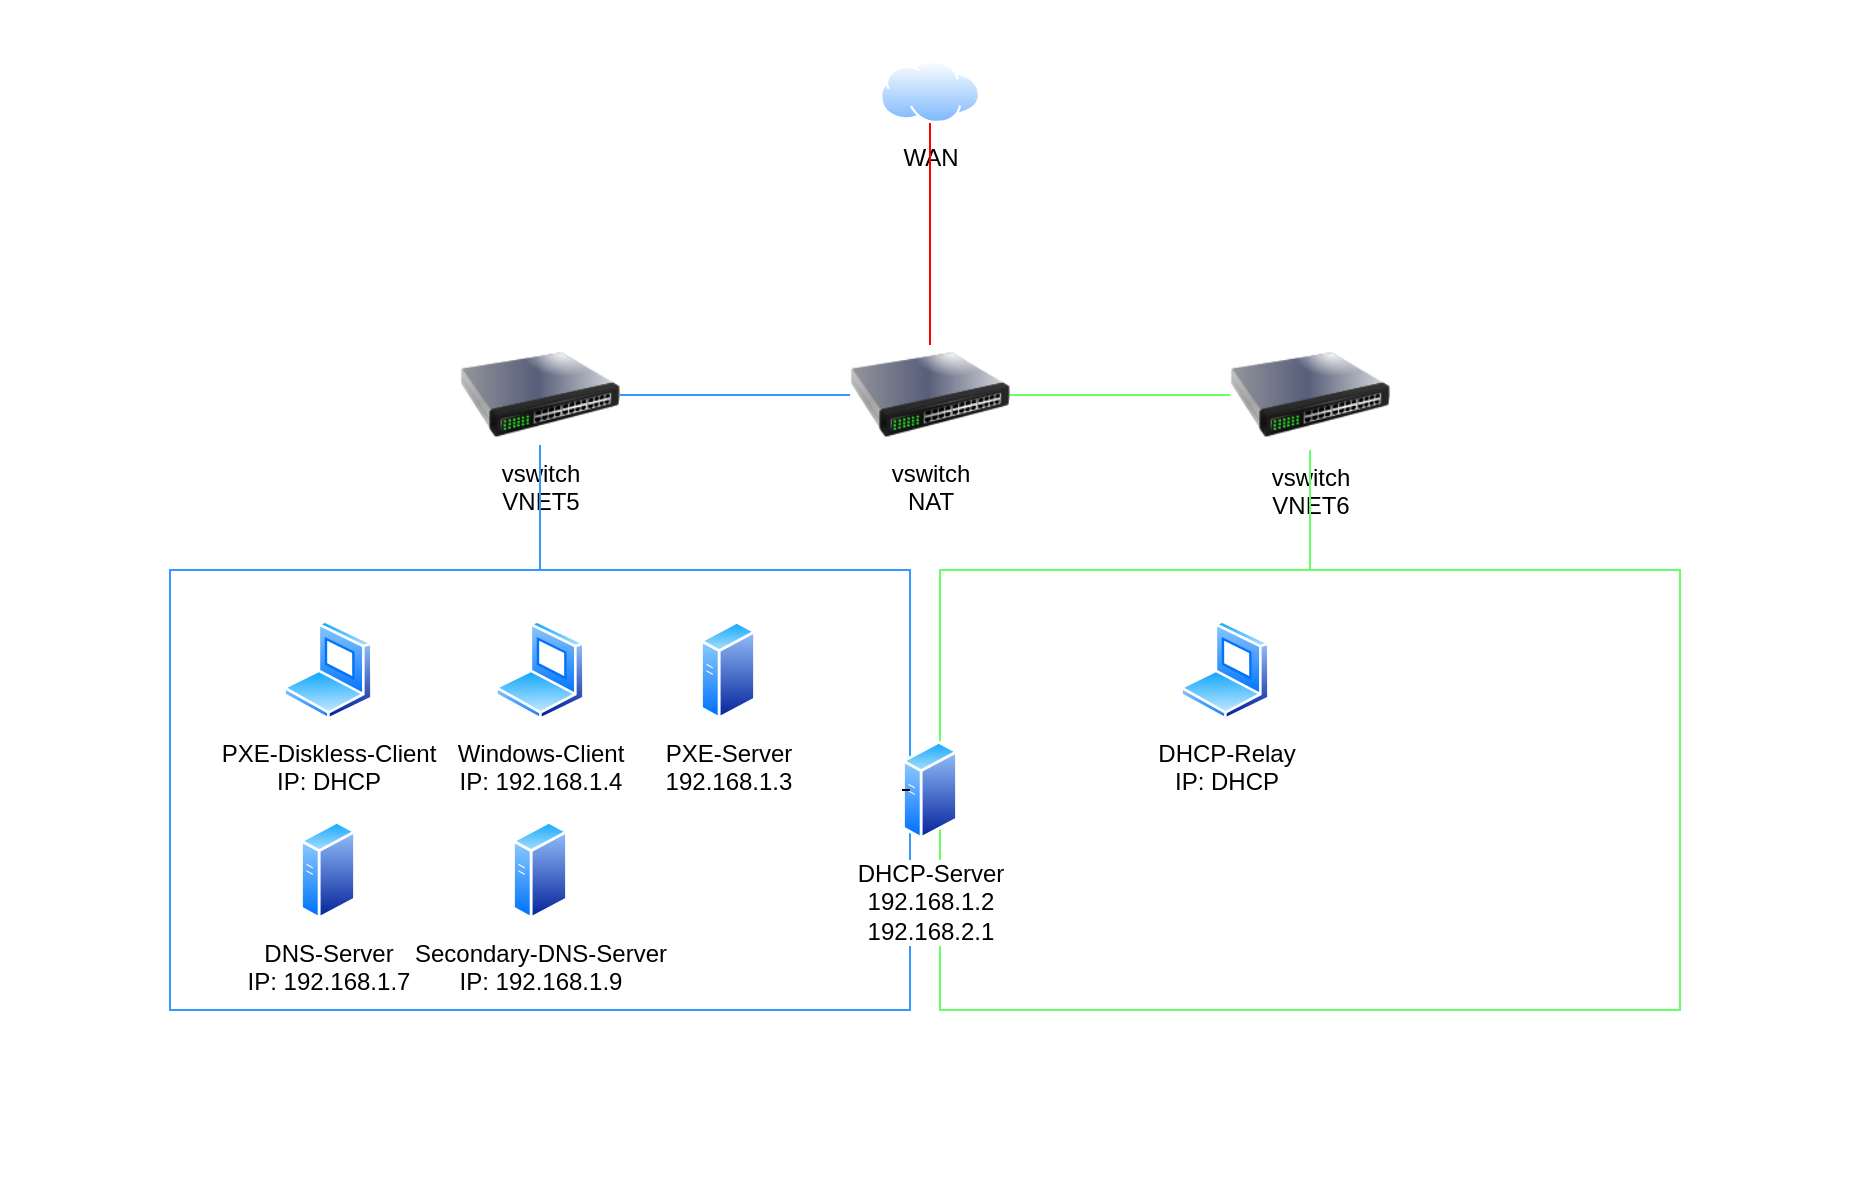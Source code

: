 <mxfile version="23.1.5" type="device">
  <diagram name="Page-1" id="fupJLmAl7Hud7uF2GurD">
    <mxGraphModel dx="1885" dy="1095" grid="1" gridSize="10" guides="1" tooltips="1" connect="1" arrows="1" fold="1" page="1" pageScale="1" pageWidth="850" pageHeight="1100" background="none" math="0" shadow="0">
      <root>
        <mxCell id="0" />
        <mxCell id="1" parent="0" />
        <mxCell id="25ecDG9q_ybwhCR9VPCe-3" value="" style="rounded=0;whiteSpace=wrap;html=1;strokeColor=none;" parent="1" vertex="1">
          <mxGeometry y="70" width="930" height="600" as="geometry" />
        </mxCell>
        <mxCell id="TTqqyENwrC3padP_ZBtG-1" value="" style="rounded=0;whiteSpace=wrap;html=1;strokeColor=#66FF66;" parent="1" vertex="1">
          <mxGeometry x="470" y="355" width="370" height="220" as="geometry" />
        </mxCell>
        <mxCell id="W2UvnLE42ZpJzcV71eIw-12" value="" style="rounded=0;whiteSpace=wrap;html=1;strokeColor=#3399FF;" parent="1" vertex="1">
          <mxGeometry x="85" y="355" width="370" height="220" as="geometry" />
        </mxCell>
        <mxCell id="W2UvnLE42ZpJzcV71eIw-1" value="WAN" style="image;aspect=fixed;perimeter=ellipsePerimeter;html=1;align=center;shadow=0;dashed=0;spacingTop=3;image=img/lib/active_directory/internet_cloud.svg;" parent="1" vertex="1">
          <mxGeometry x="440" y="100" width="50" height="31.5" as="geometry" />
        </mxCell>
        <mxCell id="W2UvnLE42ZpJzcV71eIw-2" value="vswitch&lt;br&gt;VNET5" style="image;html=1;image=img/lib/clip_art/networking/Switch_128x128.png" parent="1" vertex="1">
          <mxGeometry x="230" y="242.5" width="80" height="50" as="geometry" />
        </mxCell>
        <mxCell id="W2UvnLE42ZpJzcV71eIw-4" value="vswitch&lt;br&gt;VNET6" style="image;html=1;image=img/lib/clip_art/networking/Switch_128x128.png" parent="1" vertex="1">
          <mxGeometry x="615" y="240" width="80" height="55" as="geometry" />
        </mxCell>
        <mxCell id="W2UvnLE42ZpJzcV71eIw-5" value="PXE-Diskless-Client&lt;div&gt;IP: DHCP&lt;/div&gt;" style="image;aspect=fixed;perimeter=ellipsePerimeter;html=1;align=center;shadow=0;dashed=0;spacingTop=3;image=img/lib/active_directory/laptop_client.svg;" parent="1" vertex="1">
          <mxGeometry x="141.5" y="380" width="45" height="50" as="geometry" />
        </mxCell>
        <mxCell id="W2UvnLE42ZpJzcV71eIw-8" value="PXE-Server&lt;br&gt;192.168.1.3" style="image;aspect=fixed;perimeter=ellipsePerimeter;html=1;align=center;shadow=0;dashed=0;spacingTop=3;image=img/lib/active_directory/generic_server.svg;" parent="1" vertex="1">
          <mxGeometry x="350" y="380" width="28.0" height="50" as="geometry" />
        </mxCell>
        <mxCell id="W2UvnLE42ZpJzcV71eIw-6" value="DHCP-Relay&lt;div&gt;IP: DHCP&lt;/div&gt;" style="image;aspect=fixed;perimeter=ellipsePerimeter;html=1;align=center;shadow=0;dashed=0;spacingTop=3;image=img/lib/active_directory/laptop_client.svg;" parent="1" vertex="1">
          <mxGeometry x="590" y="380" width="45" height="50" as="geometry" />
        </mxCell>
        <mxCell id="W2UvnLE42ZpJzcV71eIw-9" value="DHCP-Server&lt;br&gt;192.168.1.2&lt;div&gt;192.168.2.1&lt;/div&gt;" style="image;aspect=fixed;perimeter=ellipsePerimeter;html=1;align=center;shadow=0;dashed=0;spacingTop=3;image=img/lib/active_directory/generic_server.svg;" parent="1" vertex="1">
          <mxGeometry x="451" y="440" width="28.0" height="50" as="geometry" />
        </mxCell>
        <mxCell id="W2UvnLE42ZpJzcV71eIw-10" value="Windows-Client&lt;br&gt;IP: 192.168.1.4" style="image;aspect=fixed;perimeter=ellipsePerimeter;html=1;align=center;shadow=0;dashed=0;spacingTop=3;image=img/lib/active_directory/laptop_client.svg;" parent="1" vertex="1">
          <mxGeometry x="247.5" y="380" width="45" height="50" as="geometry" />
        </mxCell>
        <mxCell id="ejscUD1Lvsw7uZOZ7WGE-1" value="" style="endArrow=none;html=1;rounded=0;exitX=0.5;exitY=0;exitDx=0;exitDy=0;strokeColor=#3399FF;" parent="1" source="W2UvnLE42ZpJzcV71eIw-12" target="W2UvnLE42ZpJzcV71eIw-2" edge="1">
          <mxGeometry width="50" height="50" relative="1" as="geometry">
            <mxPoint x="310" y="360" as="sourcePoint" />
            <mxPoint x="360" y="310" as="targetPoint" />
          </mxGeometry>
        </mxCell>
        <mxCell id="ejscUD1Lvsw7uZOZ7WGE-6" value="DNS-Server&lt;br&gt;IP: 192.168.1.7" style="image;aspect=fixed;perimeter=ellipsePerimeter;html=1;align=center;shadow=0;dashed=0;spacingTop=3;image=img/lib/active_directory/generic_server.svg;" parent="1" vertex="1">
          <mxGeometry x="150" y="480" width="28.0" height="50" as="geometry" />
        </mxCell>
        <mxCell id="25ecDG9q_ybwhCR9VPCe-1" value="Secondary-DNS-Server&lt;br&gt;IP: 192.168.1.9" style="image;aspect=fixed;perimeter=ellipsePerimeter;html=1;align=center;shadow=0;dashed=0;spacingTop=3;image=img/lib/active_directory/generic_server.svg;" parent="1" vertex="1">
          <mxGeometry x="256" y="480" width="28.0" height="50" as="geometry" />
        </mxCell>
        <mxCell id="25ecDG9q_ybwhCR9VPCe-4" value="vswitch&lt;br&gt;NAT" style="image;html=1;image=img/lib/clip_art/networking/Switch_128x128.png" parent="1" vertex="1">
          <mxGeometry x="425" y="242.5" width="80" height="50" as="geometry" />
        </mxCell>
        <mxCell id="25ecDG9q_ybwhCR9VPCe-6" value="" style="endArrow=none;html=1;rounded=0;entryX=0;entryY=0.5;entryDx=0;entryDy=0;exitX=1;exitY=0.5;exitDx=0;exitDy=0;" parent="1" source="W2UvnLE42ZpJzcV71eIw-12" target="W2UvnLE42ZpJzcV71eIw-9" edge="1">
          <mxGeometry width="50" height="50" relative="1" as="geometry">
            <mxPoint x="370" y="620" as="sourcePoint" />
            <mxPoint x="420" y="570" as="targetPoint" />
          </mxGeometry>
        </mxCell>
        <mxCell id="TTqqyENwrC3padP_ZBtG-3" value="" style="endArrow=none;html=1;rounded=0;exitX=0.5;exitY=0;exitDx=0;exitDy=0;entryX=0.5;entryY=1;entryDx=0;entryDy=0;fillColor=#60a917;strokeColor=#66FF66;" parent="1" source="TTqqyENwrC3padP_ZBtG-1" target="W2UvnLE42ZpJzcV71eIw-4" edge="1">
          <mxGeometry width="50" height="50" relative="1" as="geometry">
            <mxPoint x="790" y="340" as="sourcePoint" />
            <mxPoint x="840" y="290" as="targetPoint" />
          </mxGeometry>
        </mxCell>
        <mxCell id="TTqqyENwrC3padP_ZBtG-4" value="" style="endArrow=none;html=1;rounded=0;exitX=1;exitY=0.5;exitDx=0;exitDy=0;entryX=0;entryY=0.5;entryDx=0;entryDy=0;strokeColor=#66FF66;" parent="1" source="25ecDG9q_ybwhCR9VPCe-4" target="W2UvnLE42ZpJzcV71eIw-4" edge="1">
          <mxGeometry width="50" height="50" relative="1" as="geometry">
            <mxPoint x="580" y="310" as="sourcePoint" />
            <mxPoint x="630" y="260" as="targetPoint" />
          </mxGeometry>
        </mxCell>
        <mxCell id="TTqqyENwrC3padP_ZBtG-5" value="" style="endArrow=none;html=1;rounded=0;exitX=1;exitY=0.5;exitDx=0;exitDy=0;entryX=0;entryY=0.5;entryDx=0;entryDy=0;strokeColor=#3399FF;" parent="1" source="W2UvnLE42ZpJzcV71eIw-2" target="25ecDG9q_ybwhCR9VPCe-4" edge="1">
          <mxGeometry width="50" height="50" relative="1" as="geometry">
            <mxPoint x="310" y="269.5" as="sourcePoint" />
            <mxPoint x="435" y="269.5" as="targetPoint" />
          </mxGeometry>
        </mxCell>
        <mxCell id="TTqqyENwrC3padP_ZBtG-6" value="" style="endArrow=none;html=1;rounded=0;exitX=0.5;exitY=0;exitDx=0;exitDy=0;entryX=0.5;entryY=1;entryDx=0;entryDy=0;strokeColor=#FF0000;" parent="1" source="25ecDG9q_ybwhCR9VPCe-4" target="W2UvnLE42ZpJzcV71eIw-1" edge="1">
          <mxGeometry width="50" height="50" relative="1" as="geometry">
            <mxPoint x="540" y="220" as="sourcePoint" />
            <mxPoint x="590" y="170" as="targetPoint" />
          </mxGeometry>
        </mxCell>
      </root>
    </mxGraphModel>
  </diagram>
</mxfile>
